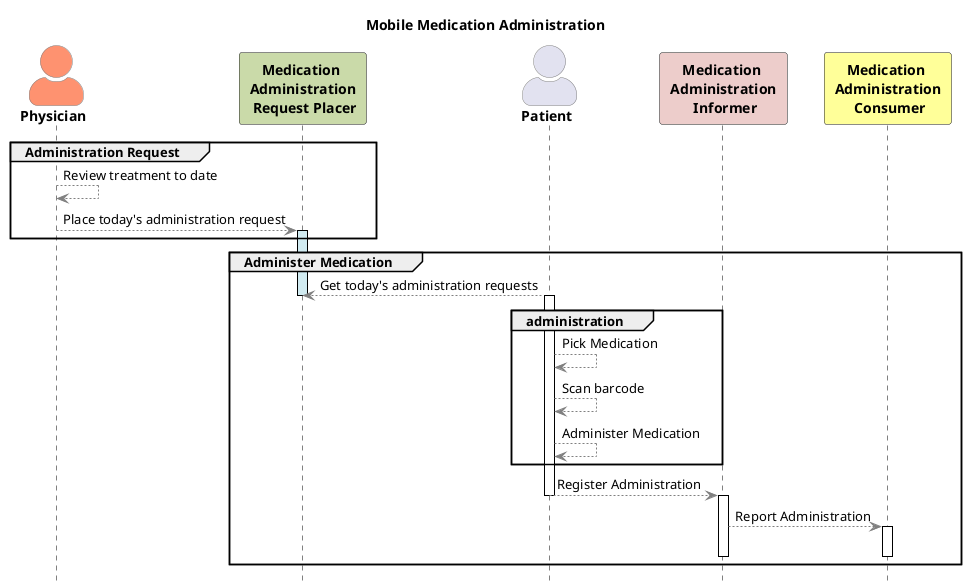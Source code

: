 @startuml
title Mobile Medication Administration
skinparam actorStyle awesome

skinparam sequence {
ArrowColor gray
ActorBorderColor gray
LifeLineBorderColor black
}
skinparam shadowing false
hide footbox

actor "**Physician**" as PH #FE9270
participant "**Medication** \n **Administration** \n **Request Placer**" as MARP #cadaa9

actor "**Patient**" as P
participant "**Medication** \n **Administration** \n **Informer**" as MAI #edcdcb

participant "**Medication** \n **Administration** \n **Consumer**" as MAC #ffff99


group Administration Request

PH --> PH: Review treatment to date
PH --> MARP: Place today's administration request
activate MARP #d1ebf1
end

group Administer Medication


P-->MARP: Get today's administration requests
deactivate MARP

activate P

group administration
P-->P: Pick Medication
P-->P: Scan barcode
P-->P: Administer Medication
end

P-->MAI: Register Administration
deactivate P
activate MAI


MAI-->MAC: Report Administration
activate MAC
deactivate MAC
deactivate MAI
end
@enduml